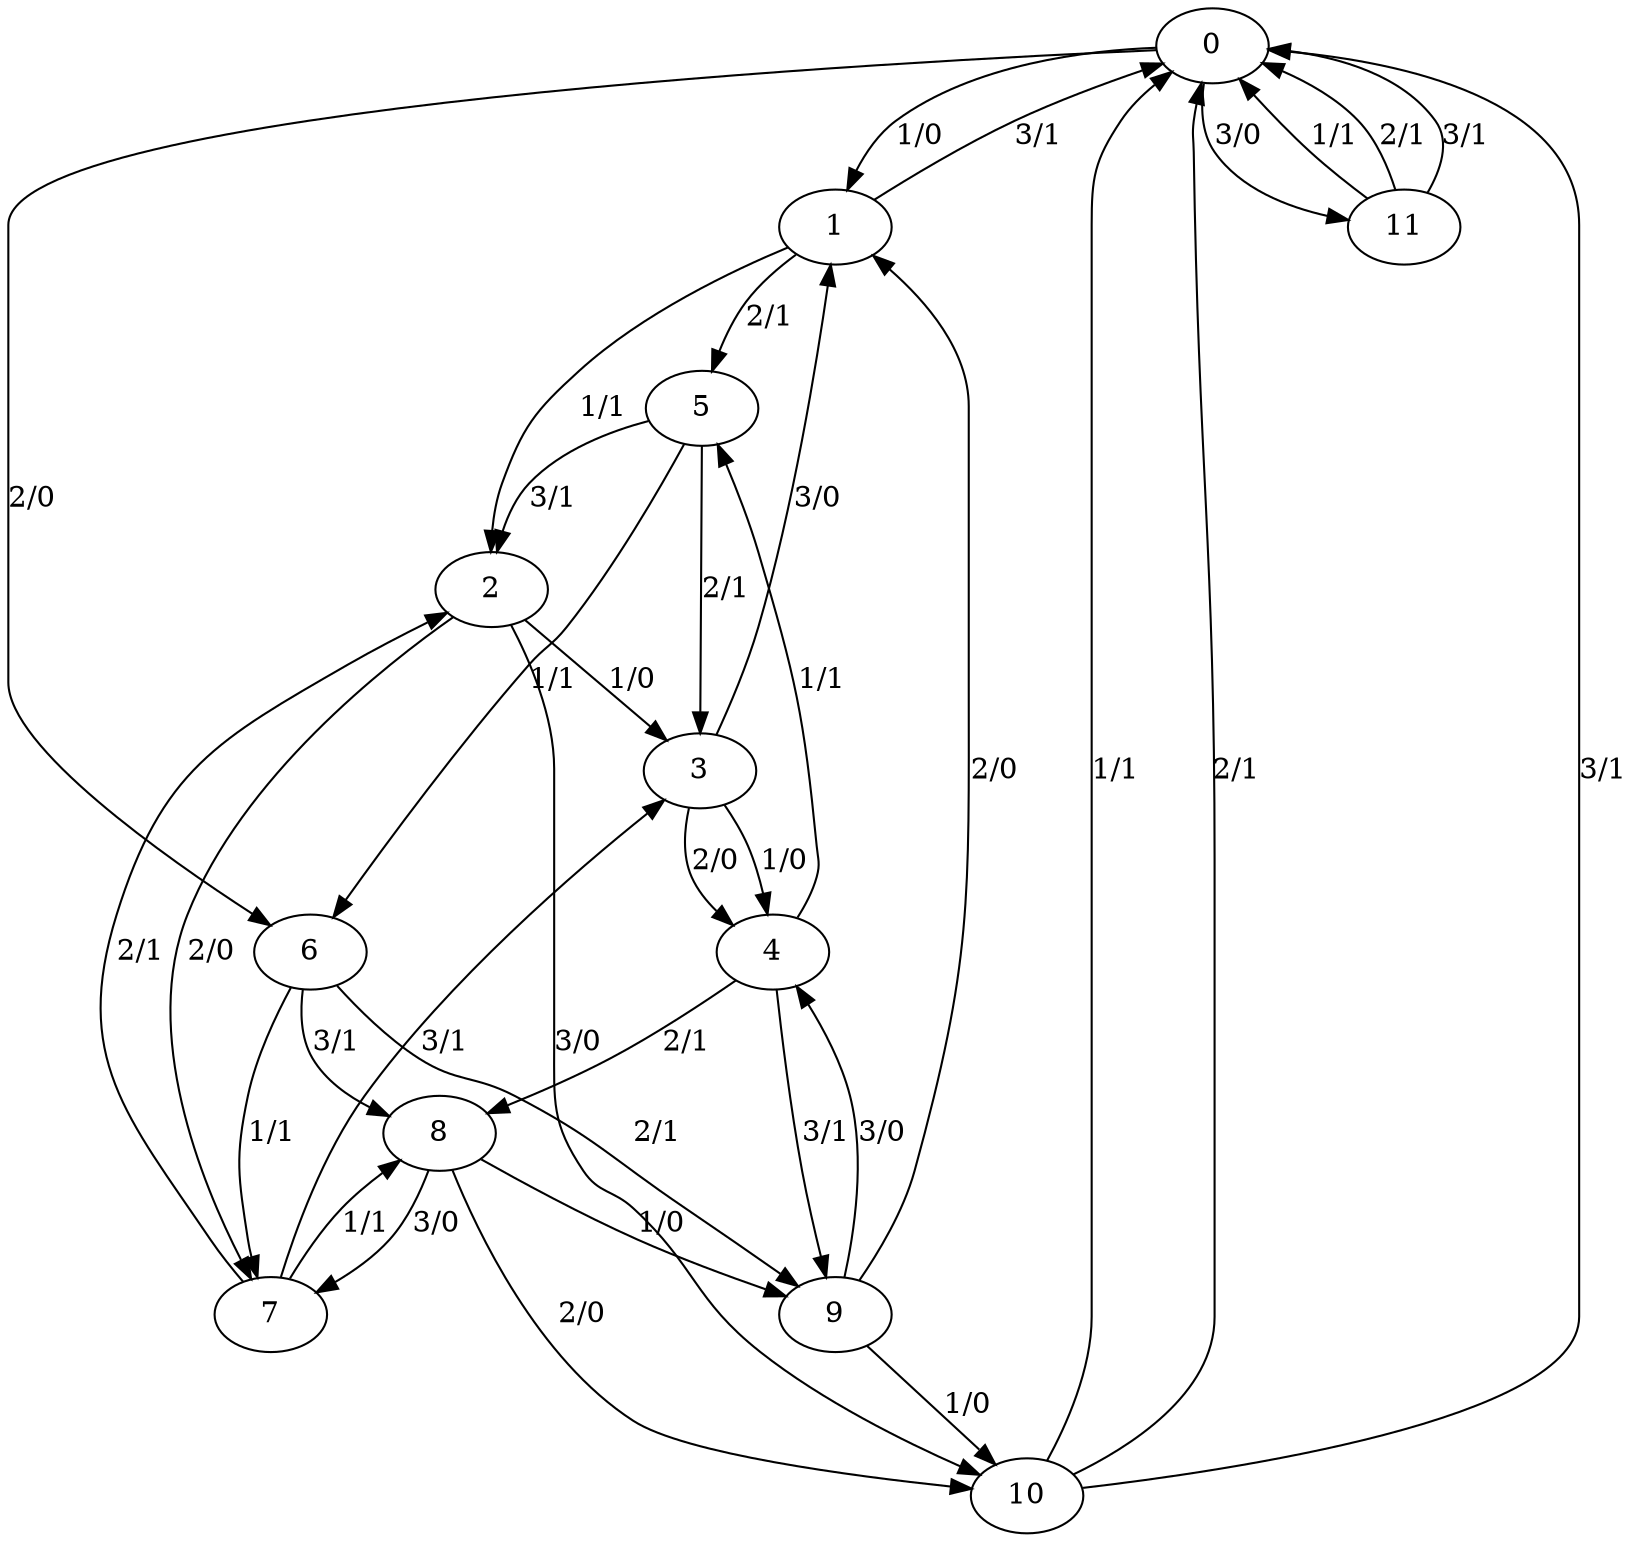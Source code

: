 digraph G {
0;
1;
2;
3;
4;
5;
6;
7;
8;
9;
10;
11;
0->1  [label="1/0", weight="1/0"];
0->6  [label="2/0", weight="2/0"];
0->11  [label="3/0", weight="3/0"];
1->2  [label="1/1", weight="1/1"];
1->5  [label="2/1", weight="2/1"];
1->0  [label="3/1", weight="3/1"];
2->3  [label="1/0", weight="1/0"];
2->7  [label="2/0", weight="2/0"];
2->10  [label="3/0", weight="3/0"];
3->4  [label="1/0", weight="1/0"];
3->4  [label="2/0", weight="2/0"];
3->1  [label="3/0", weight="3/0"];
4->5  [label="1/1", weight="1/1"];
4->8  [label="2/1", weight="2/1"];
4->9  [label="3/1", weight="3/1"];
5->6  [label="1/1", weight="1/1"];
5->3  [label="2/1", weight="2/1"];
5->2  [label="3/1", weight="3/1"];
6->7  [label="1/1", weight="1/1"];
6->9  [label="2/1", weight="2/1"];
6->8  [label="3/1", weight="3/1"];
7->8  [label="1/1", weight="1/1"];
7->2  [label="2/1", weight="2/1"];
7->3  [label="3/1", weight="3/1"];
8->9  [label="1/0", weight="1/0"];
8->10  [label="2/0", weight="2/0"];
8->7  [label="3/0", weight="3/0"];
9->10  [label="1/0", weight="1/0"];
9->1  [label="2/0", weight="2/0"];
9->4  [label="3/0", weight="3/0"];
10->0  [label="1/1", weight="1/1"];
10->0  [label="2/1", weight="2/1"];
10->0  [label="3/1", weight="3/1"];
11->0  [label="1/1", weight="1/1"];
11->0  [label="2/1", weight="2/1"];
11->0  [label="3/1", weight="3/1"];
}
